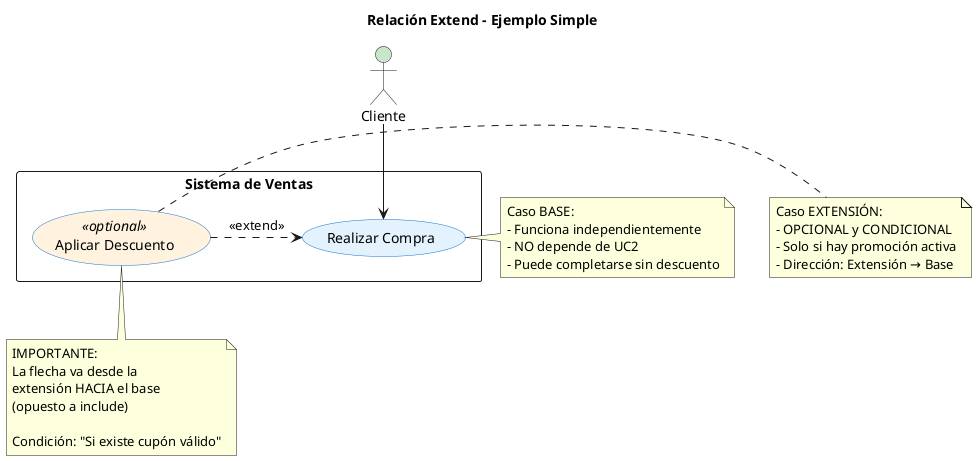 @startuml
title Relación Extend - Ejemplo Simple

skinparam actorBackgroundColor #C8E6C9
skinparam usecaseBackgroundColor #E3F2FD
skinparam usecaseBackgroundColor<<optional>> #FFF3E0
skinparam usecaseBorderColor #1976D2

actor Cliente

rectangle "Sistema de Ventas" {
  usecase "Realizar Compra" as UC1
  usecase "Aplicar Descuento" as UC2 <<optional>>
}

Cliente --> UC1
UC2 .> UC1 : <<extend>>

note right of UC1
  Caso BASE:
  - Funciona independientemente
  - NO depende de UC2
  - Puede completarse sin descuento
end note

note right of UC2
  Caso EXTENSIÓN:
  - OPCIONAL y CONDICIONAL
  - Solo si hay promoción activa
  - Dirección: Extensión → Base
end note

note bottom of UC2
  IMPORTANTE:
  La flecha va desde la
  extensión HACIA el base
  (opuesto a include)

  Condición: "Si existe cupón válido"
end note

@enduml

